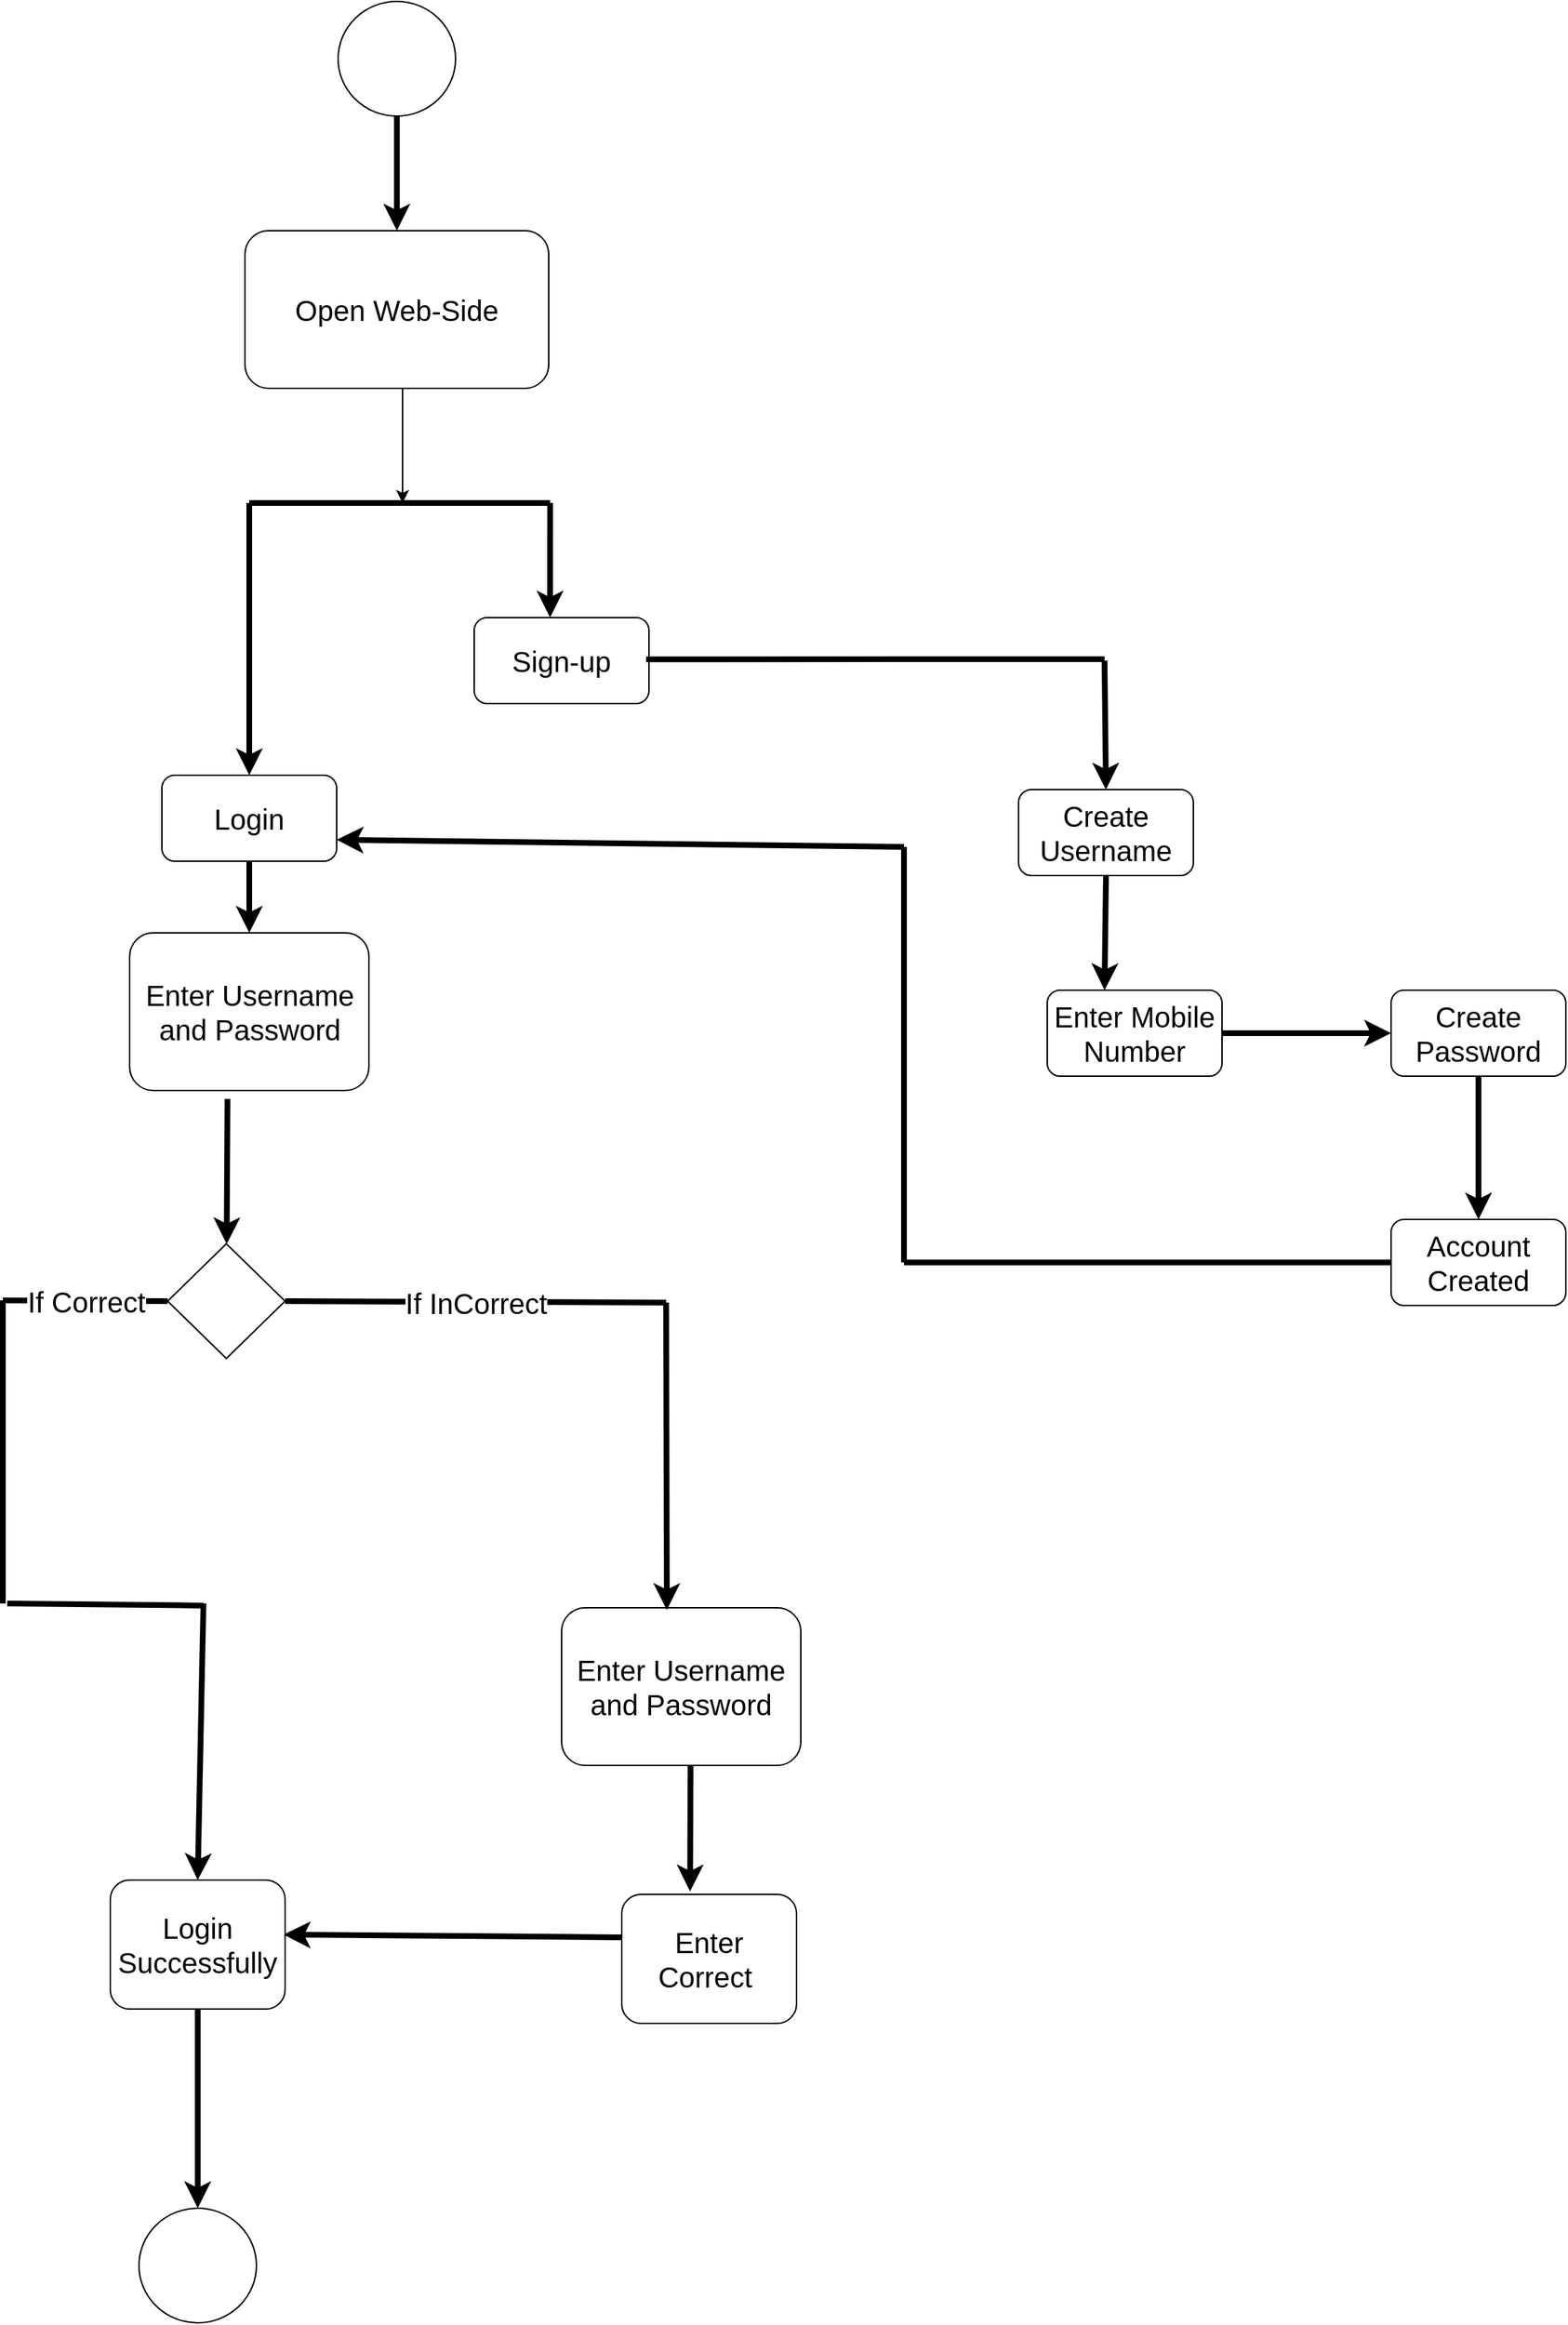<mxfile>
    <diagram id="rgcUEECF-GsVnKuYrXBD" name="Page-1">
        <mxGraphModel dx="1159" dy="804" grid="1" gridSize="10" guides="1" tooltips="1" connect="1" arrows="1" fold="1" page="1" pageScale="1" pageWidth="850" pageHeight="1100" math="0" shadow="0">
            <root>
                <mxCell id="0"/>
                <mxCell id="1" parent="0"/>
                <mxCell id="2" value="" style="ellipse;whiteSpace=wrap;html=1;aspect=fixed;" parent="1" vertex="1">
                    <mxGeometry x="652" y="360" width="82" height="80" as="geometry"/>
                </mxCell>
                <mxCell id="4" value="Open Web-Side" style="rounded=1;whiteSpace=wrap;html=1;fontSize=20;" parent="1" vertex="1">
                    <mxGeometry x="587" y="520" width="212" height="110" as="geometry"/>
                </mxCell>
                <mxCell id="9" value="" style="endArrow=classic;html=1;fontSize=20;" parent="1" edge="1">
                    <mxGeometry width="50" height="50" relative="1" as="geometry">
                        <mxPoint x="697" y="630" as="sourcePoint"/>
                        <mxPoint x="697" y="710" as="targetPoint"/>
                    </mxGeometry>
                </mxCell>
                <mxCell id="14" value="" style="endArrow=none;html=1;fontSize=20;strokeWidth=4;" parent="1" edge="1">
                    <mxGeometry width="50" height="50" relative="1" as="geometry">
                        <mxPoint x="590" y="710" as="sourcePoint"/>
                        <mxPoint x="800" y="710" as="targetPoint"/>
                    </mxGeometry>
                </mxCell>
                <mxCell id="15" value="" style="endArrow=classic;html=1;strokeWidth=4;fontSize=20;entryX=0.5;entryY=0;entryDx=0;entryDy=0;" parent="1" edge="1" target="17">
                    <mxGeometry width="50" height="50" relative="1" as="geometry">
                        <mxPoint x="590" y="710" as="sourcePoint"/>
                        <mxPoint x="617" y="790" as="targetPoint"/>
                    </mxGeometry>
                </mxCell>
                <mxCell id="16" value="" style="endArrow=classic;html=1;strokeWidth=4;fontSize=20;entryX=0.434;entryY=0;entryDx=0;entryDy=0;entryPerimeter=0;" parent="1" target="18" edge="1">
                    <mxGeometry width="50" height="50" relative="1" as="geometry">
                        <mxPoint x="800" y="710" as="sourcePoint"/>
                        <mxPoint x="830" y="780" as="targetPoint"/>
                    </mxGeometry>
                </mxCell>
                <mxCell id="17" value="Login" style="rounded=1;whiteSpace=wrap;html=1;fontSize=20;" parent="1" vertex="1">
                    <mxGeometry x="529" y="900" width="122" height="60" as="geometry"/>
                </mxCell>
                <mxCell id="18" value="Sign-up" style="rounded=1;whiteSpace=wrap;html=1;fontSize=20;" parent="1" vertex="1">
                    <mxGeometry x="747" y="790" width="122" height="60" as="geometry"/>
                </mxCell>
                <mxCell id="19" value="" style="endArrow=classic;html=1;strokeWidth=4;fontSize=20;exitX=0.5;exitY=1;exitDx=0;exitDy=0;entryX=0.5;entryY=0;entryDx=0;entryDy=0;" parent="1" source="17" edge="1" target="20">
                    <mxGeometry width="50" height="50" relative="1" as="geometry">
                        <mxPoint x="677" y="720" as="sourcePoint"/>
                        <mxPoint x="592" y="920" as="targetPoint"/>
                    </mxGeometry>
                </mxCell>
                <mxCell id="20" value="Enter Username and Password" style="rounded=1;whiteSpace=wrap;html=1;fontSize=20;" parent="1" vertex="1">
                    <mxGeometry x="506.5" y="1010" width="167" height="110" as="geometry"/>
                </mxCell>
                <mxCell id="21" value="" style="rhombus;whiteSpace=wrap;html=1;fontSize=20;" parent="1" vertex="1">
                    <mxGeometry x="533" y="1227" width="82" height="80" as="geometry"/>
                </mxCell>
                <mxCell id="22" value="" style="endArrow=classic;html=1;strokeWidth=4;fontSize=20;exitX=0.4;exitY=1.04;exitDx=0;exitDy=0;exitPerimeter=0;" parent="1" target="21" edge="1">
                    <mxGeometry width="50" height="50" relative="1" as="geometry">
                        <mxPoint x="574.8" y="1125.86" as="sourcePoint"/>
                        <mxPoint x="798" y="934.46" as="targetPoint"/>
                    </mxGeometry>
                </mxCell>
                <mxCell id="23" value="If Correct" style="endArrow=none;html=1;strokeWidth=4;fontSize=20;exitX=0;exitY=0.5;exitDx=0;exitDy=0;" parent="1" source="21" edge="1">
                    <mxGeometry width="50" height="50" relative="1" as="geometry">
                        <mxPoint x="533" y="1267.46" as="sourcePoint"/>
                        <mxPoint x="418" y="1266.46" as="targetPoint"/>
                    </mxGeometry>
                </mxCell>
                <mxCell id="24" value="" style="endArrow=none;html=1;strokeWidth=4;fontSize=20;verticalAlign=bottom;" parent="1" edge="1">
                    <mxGeometry width="50" height="50" relative="1" as="geometry">
                        <mxPoint x="418" y="1266.46" as="sourcePoint"/>
                        <mxPoint x="418" y="1478" as="targetPoint"/>
                    </mxGeometry>
                </mxCell>
                <mxCell id="25" value="" style="endArrow=none;html=1;strokeWidth=4;fontSize=20;" parent="1" edge="1">
                    <mxGeometry width="50" height="50" relative="1" as="geometry">
                        <mxPoint x="421" y="1478" as="sourcePoint"/>
                        <mxPoint x="558" y="1479.46" as="targetPoint"/>
                    </mxGeometry>
                </mxCell>
                <mxCell id="26" value="" style="endArrow=classic;html=1;strokeWidth=4;fontSize=20;entryX=0.5;entryY=0;entryDx=0;entryDy=0;" parent="1" target="27" edge="1">
                    <mxGeometry width="50" height="50" relative="1" as="geometry">
                        <mxPoint x="558" y="1478" as="sourcePoint"/>
                        <mxPoint x="558" y="1561" as="targetPoint"/>
                    </mxGeometry>
                </mxCell>
                <mxCell id="27" value="Login Successfully" style="rounded=1;whiteSpace=wrap;html=1;fontSize=20;" parent="1" vertex="1">
                    <mxGeometry x="493" y="1671" width="122" height="90" as="geometry"/>
                </mxCell>
                <mxCell id="28" value="" style="endArrow=classic;html=1;strokeWidth=4;fontSize=20;exitX=0.5;exitY=1;exitDx=0;exitDy=0;entryX=0.5;entryY=0;entryDx=0;entryDy=0;" parent="1" source="2" target="4" edge="1">
                    <mxGeometry width="50" height="50" relative="1" as="geometry">
                        <mxPoint x="677" y="720" as="sourcePoint"/>
                        <mxPoint x="627" y="800" as="targetPoint"/>
                    </mxGeometry>
                </mxCell>
                <mxCell id="31" value="" style="ellipse;whiteSpace=wrap;html=1;aspect=fixed;" parent="1" vertex="1">
                    <mxGeometry x="513" y="1900" width="82" height="80" as="geometry"/>
                </mxCell>
                <mxCell id="32" value="" style="endArrow=classic;html=1;strokeWidth=4;fontSize=20;entryX=0.5;entryY=0;entryDx=0;entryDy=0;exitX=0.5;exitY=1;exitDx=0;exitDy=0;" parent="1" source="27" target="31" edge="1">
                    <mxGeometry width="50" height="50" relative="1" as="geometry">
                        <mxPoint x="548" y="1528" as="sourcePoint"/>
                        <mxPoint x="568" y="1448" as="targetPoint"/>
                        <Array as="points"/>
                    </mxGeometry>
                </mxCell>
                <mxCell id="33" value="If InCorrect" style="endArrow=none;html=1;strokeWidth=4;fontSize=20;entryX=1;entryY=0.5;entryDx=0;entryDy=0;" parent="1" edge="1" target="21">
                    <mxGeometry width="50" height="50" relative="1" as="geometry">
                        <mxPoint x="881" y="1268" as="sourcePoint"/>
                        <mxPoint x="615" y="1267.46" as="targetPoint"/>
                    </mxGeometry>
                </mxCell>
                <mxCell id="34" value="Enter Username and Password" style="rounded=1;whiteSpace=wrap;html=1;fontSize=20;" parent="1" vertex="1">
                    <mxGeometry x="808" y="1481" width="167" height="110" as="geometry"/>
                </mxCell>
                <mxCell id="36" value="" style="endArrow=classic;html=1;strokeWidth=4;fontSize=20;entryX=0.44;entryY=0.014;entryDx=0;entryDy=0;entryPerimeter=0;" parent="1" edge="1" target="34">
                    <mxGeometry width="50" height="50" relative="1" as="geometry">
                        <mxPoint x="881" y="1268" as="sourcePoint"/>
                        <mxPoint x="878" y="1356.46" as="targetPoint"/>
                    </mxGeometry>
                </mxCell>
                <mxCell id="37" value="Enter Correct&amp;nbsp;" style="rounded=1;whiteSpace=wrap;html=1;fontSize=20;" parent="1" vertex="1">
                    <mxGeometry x="850" y="1681" width="122" height="90" as="geometry"/>
                </mxCell>
                <mxCell id="38" value="" style="endArrow=classic;html=1;strokeWidth=4;fontSize=20;entryX=0.391;entryY=-0.023;entryDx=0;entryDy=0;entryPerimeter=0;" parent="1" target="37" edge="1">
                    <mxGeometry width="50" height="50" relative="1" as="geometry">
                        <mxPoint x="898" y="1591" as="sourcePoint"/>
                        <mxPoint x="898" y="1671" as="targetPoint"/>
                    </mxGeometry>
                </mxCell>
                <mxCell id="39" value="" style="endArrow=classic;html=1;strokeWidth=4;fontSize=20;exitX=0;exitY=0.333;exitDx=0;exitDy=0;exitPerimeter=0;entryX=0.992;entryY=0.423;entryDx=0;entryDy=0;entryPerimeter=0;" parent="1" source="37" edge="1" target="27">
                    <mxGeometry width="50" height="50" relative="1" as="geometry">
                        <mxPoint x="828" y="1701" as="sourcePoint"/>
                        <mxPoint x="608" y="1711" as="targetPoint"/>
                    </mxGeometry>
                </mxCell>
                <mxCell id="40" value="" style="endArrow=none;html=1;strokeWidth=4;fontSize=20;" parent="1" edge="1">
                    <mxGeometry width="50" height="50" relative="1" as="geometry">
                        <mxPoint x="867" y="819.09" as="sourcePoint"/>
                        <mxPoint x="1187" y="819" as="targetPoint"/>
                    </mxGeometry>
                </mxCell>
                <mxCell id="41" value="" style="endArrow=classic;html=1;strokeWidth=4;fontSize=20;entryX=0.5;entryY=0;entryDx=0;entryDy=0;" parent="1" target="42" edge="1">
                    <mxGeometry width="50" height="50" relative="1" as="geometry">
                        <mxPoint x="1187" y="820" as="sourcePoint"/>
                        <mxPoint x="1027" y="910" as="targetPoint"/>
                    </mxGeometry>
                </mxCell>
                <mxCell id="42" value="Create Username" style="rounded=1;whiteSpace=wrap;html=1;fontSize=20;" parent="1" vertex="1">
                    <mxGeometry x="1127" y="910" width="122" height="60" as="geometry"/>
                </mxCell>
                <mxCell id="43" value="" style="endArrow=classic;html=1;strokeWidth=4;fontSize=20;exitX=0.5;exitY=1;exitDx=0;exitDy=0;" parent="1" source="42" edge="1">
                    <mxGeometry width="50" height="50" relative="1" as="geometry">
                        <mxPoint x="1017" y="970" as="sourcePoint"/>
                        <mxPoint x="1187" y="1050" as="targetPoint"/>
                    </mxGeometry>
                </mxCell>
                <mxCell id="44" value="Enter Mobile Number" style="rounded=1;whiteSpace=wrap;html=1;fontSize=20;" parent="1" vertex="1">
                    <mxGeometry x="1147" y="1050" width="122" height="60" as="geometry"/>
                </mxCell>
                <mxCell id="45" value="Create Password" style="rounded=1;whiteSpace=wrap;html=1;fontSize=20;" parent="1" vertex="1">
                    <mxGeometry x="1387" y="1050" width="122" height="60" as="geometry"/>
                </mxCell>
                <mxCell id="46" value="" style="endArrow=classic;html=1;strokeWidth=4;fontSize=20;entryX=0;entryY=0.5;entryDx=0;entryDy=0;exitX=1;exitY=0.5;exitDx=0;exitDy=0;" parent="1" source="44" target="45" edge="1">
                    <mxGeometry width="50" height="50" relative="1" as="geometry">
                        <mxPoint x="1007" y="1330" as="sourcePoint"/>
                        <mxPoint x="1057" y="1280" as="targetPoint"/>
                    </mxGeometry>
                </mxCell>
                <mxCell id="47" value="Account Created" style="rounded=1;whiteSpace=wrap;html=1;fontSize=20;" parent="1" vertex="1">
                    <mxGeometry x="1387" y="1210" width="122" height="60" as="geometry"/>
                </mxCell>
                <mxCell id="49" value="" style="endArrow=classic;html=1;strokeWidth=4;fontSize=20;exitX=0.5;exitY=1;exitDx=0;exitDy=0;entryX=0.5;entryY=0;entryDx=0;entryDy=0;" parent="1" source="45" target="47" edge="1">
                    <mxGeometry width="50" height="50" relative="1" as="geometry">
                        <mxPoint x="1027" y="980" as="sourcePoint"/>
                        <mxPoint x="1027" y="1070.0" as="targetPoint"/>
                    </mxGeometry>
                </mxCell>
                <mxCell id="50" value="" style="endArrow=none;html=1;strokeWidth=4;fontSize=20;entryX=0;entryY=0.5;entryDx=0;entryDy=0;" parent="1" target="47" edge="1">
                    <mxGeometry width="50" height="50" relative="1" as="geometry">
                        <mxPoint x="1047" y="1240" as="sourcePoint"/>
                        <mxPoint x="1057" y="1260" as="targetPoint"/>
                    </mxGeometry>
                </mxCell>
                <mxCell id="51" value="" style="endArrow=none;html=1;strokeWidth=4;fontSize=20;" parent="1" edge="1">
                    <mxGeometry width="50" height="50" relative="1" as="geometry">
                        <mxPoint x="1047" y="1240" as="sourcePoint"/>
                        <mxPoint x="1047" y="950" as="targetPoint"/>
                    </mxGeometry>
                </mxCell>
                <mxCell id="52" value="" style="endArrow=classic;html=1;strokeWidth=4;fontSize=20;entryX=1;entryY=0.75;entryDx=0;entryDy=0;" parent="1" target="17" edge="1">
                    <mxGeometry width="50" height="50" relative="1" as="geometry">
                        <mxPoint x="1047" y="950" as="sourcePoint"/>
                        <mxPoint x="1067" y="1230" as="targetPoint"/>
                    </mxGeometry>
                </mxCell>
            </root>
        </mxGraphModel>
    </diagram>
</mxfile>